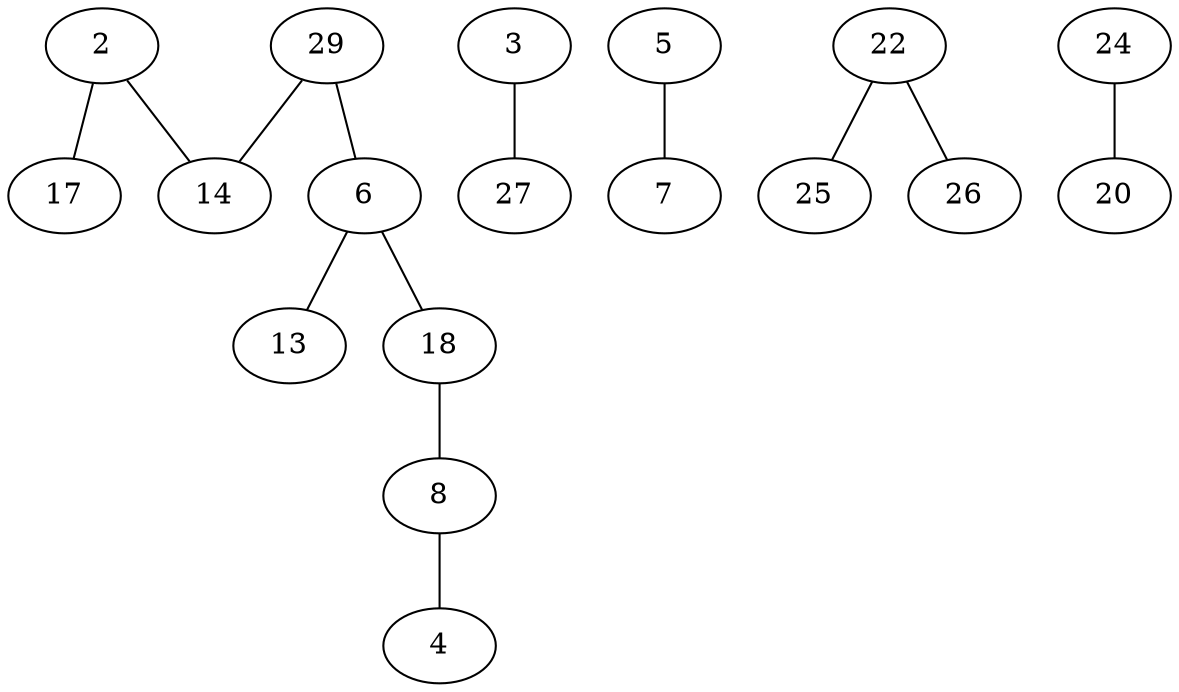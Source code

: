 graph G {
  2;
  14;
  17;
  3;
  27;
  5;
  7;
  6;
  13;
  18;
  8;
  4;
  22;
  25;
  26;
  24;
  20;
  29;
   2 -- 14;
   2 -- 17;
   3 -- 27;
   5 -- 7;
   6 -- 13;
   6 -- 18;
   8 -- 4;
   18 -- 8;
   22 -- 25;
   22 -- 26;
   24 -- 20;
   29 -- 6;
   29 -- 14;
}
